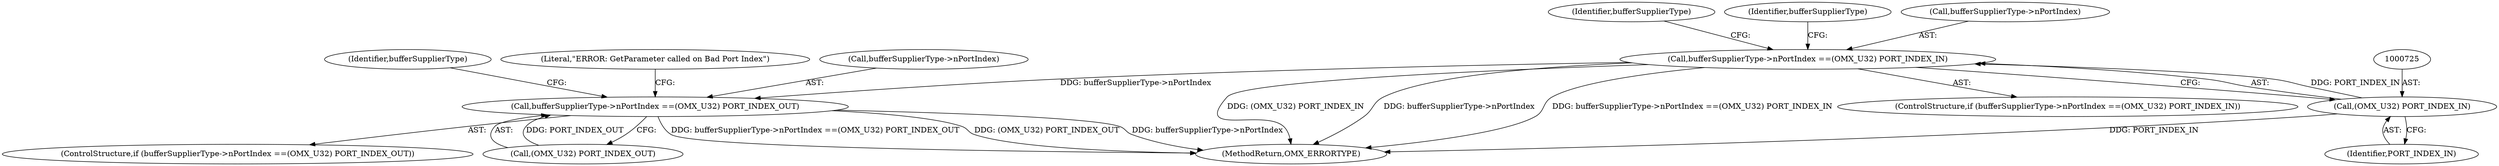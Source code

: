 digraph "0_Android_560ccdb509a7b86186fac0fce1b25bd9a3e6a6e8_5@pointer" {
"1000720" [label="(Call,bufferSupplierType->nPortIndex ==(OMX_U32) PORT_INDEX_IN)"];
"1000724" [label="(Call,(OMX_U32) PORT_INDEX_IN)"];
"1000736" [label="(Call,bufferSupplierType->nPortIndex ==(OMX_U32) PORT_INDEX_OUT)"];
"1000738" [label="(Identifier,bufferSupplierType)"];
"1000729" [label="(Identifier,bufferSupplierType)"];
"1000735" [label="(ControlStructure,if (bufferSupplierType->nPortIndex ==(OMX_U32) PORT_INDEX_OUT))"];
"1000737" [label="(Call,bufferSupplierType->nPortIndex)"];
"1001444" [label="(MethodReturn,OMX_ERRORTYPE)"];
"1000719" [label="(ControlStructure,if (bufferSupplierType->nPortIndex ==(OMX_U32) PORT_INDEX_IN))"];
"1000736" [label="(Call,bufferSupplierType->nPortIndex ==(OMX_U32) PORT_INDEX_OUT)"];
"1000740" [label="(Call,(OMX_U32) PORT_INDEX_OUT)"];
"1000745" [label="(Identifier,bufferSupplierType)"];
"1000726" [label="(Identifier,PORT_INDEX_IN)"];
"1000721" [label="(Call,bufferSupplierType->nPortIndex)"];
"1000720" [label="(Call,bufferSupplierType->nPortIndex ==(OMX_U32) PORT_INDEX_IN)"];
"1000724" [label="(Call,(OMX_U32) PORT_INDEX_IN)"];
"1000753" [label="(Literal,\"ERROR: GetParameter called on Bad Port Index\")"];
"1000720" -> "1000719"  [label="AST: "];
"1000720" -> "1000724"  [label="CFG: "];
"1000721" -> "1000720"  [label="AST: "];
"1000724" -> "1000720"  [label="AST: "];
"1000729" -> "1000720"  [label="CFG: "];
"1000738" -> "1000720"  [label="CFG: "];
"1000720" -> "1001444"  [label="DDG: (OMX_U32) PORT_INDEX_IN"];
"1000720" -> "1001444"  [label="DDG: bufferSupplierType->nPortIndex"];
"1000720" -> "1001444"  [label="DDG: bufferSupplierType->nPortIndex ==(OMX_U32) PORT_INDEX_IN"];
"1000724" -> "1000720"  [label="DDG: PORT_INDEX_IN"];
"1000720" -> "1000736"  [label="DDG: bufferSupplierType->nPortIndex"];
"1000724" -> "1000726"  [label="CFG: "];
"1000725" -> "1000724"  [label="AST: "];
"1000726" -> "1000724"  [label="AST: "];
"1000724" -> "1001444"  [label="DDG: PORT_INDEX_IN"];
"1000736" -> "1000735"  [label="AST: "];
"1000736" -> "1000740"  [label="CFG: "];
"1000737" -> "1000736"  [label="AST: "];
"1000740" -> "1000736"  [label="AST: "];
"1000745" -> "1000736"  [label="CFG: "];
"1000753" -> "1000736"  [label="CFG: "];
"1000736" -> "1001444"  [label="DDG: (OMX_U32) PORT_INDEX_OUT"];
"1000736" -> "1001444"  [label="DDG: bufferSupplierType->nPortIndex"];
"1000736" -> "1001444"  [label="DDG: bufferSupplierType->nPortIndex ==(OMX_U32) PORT_INDEX_OUT"];
"1000740" -> "1000736"  [label="DDG: PORT_INDEX_OUT"];
}
